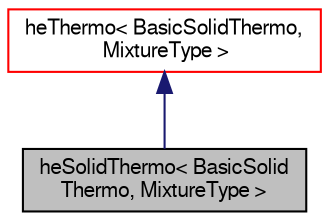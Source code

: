 digraph "heSolidThermo&lt; BasicSolidThermo, MixtureType &gt;"
{
  bgcolor="transparent";
  edge [fontname="FreeSans",fontsize="10",labelfontname="FreeSans",labelfontsize="10"];
  node [fontname="FreeSans",fontsize="10",shape=record];
  Node6 [label="heSolidThermo\< BasicSolid\lThermo, MixtureType \>",height=0.2,width=0.4,color="black", fillcolor="grey75", style="filled", fontcolor="black"];
  Node7 -> Node6 [dir="back",color="midnightblue",fontsize="10",style="solid",fontname="FreeSans"];
  Node7 [label="heThermo\< BasicSolidThermo,\l MixtureType \>",height=0.2,width=0.4,color="red",URL="$a29762.html"];
}
